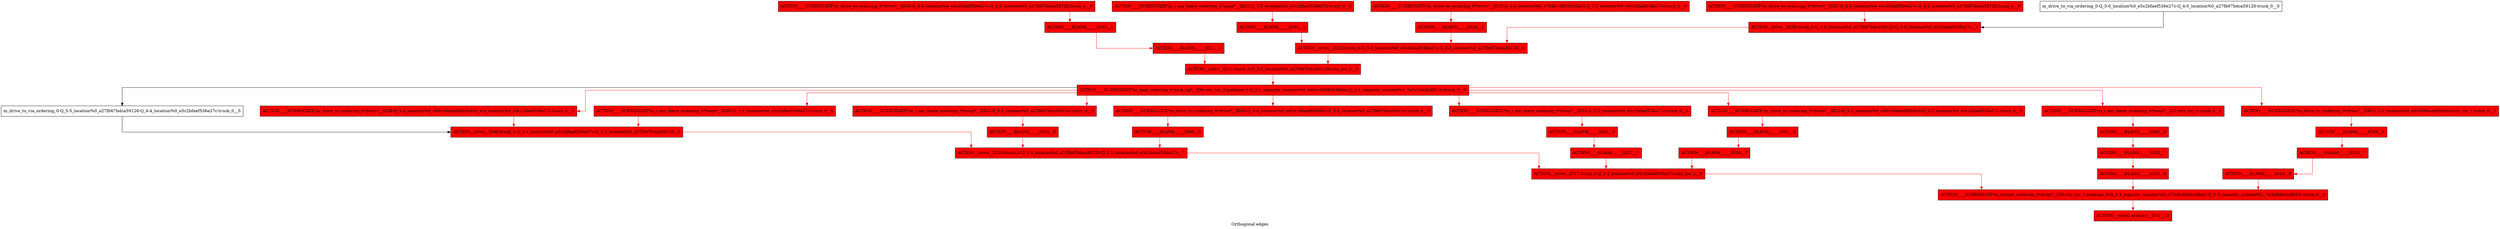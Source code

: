 digraph DAG {
	graph [label="Orthogonal edges" nodesep=0.8 splines=ortho]
	node [shape=box]
	"m_drive_to_via_ordering_0-Q_5-0_location%0_e5c2bfaef536e27c-Q_4-0_location%0_a27fb67bdca59126-truck_0__0" [label="m_drive_to_via_ordering_0-Q_5-0_location%0_e5c2bfaef536e27c-Q_4-0_location%0_a27fb67bdca59126-truck_0__0"]
	"ACTION____SURROGATE*m_drive_to_ordering_0*drive*__ID32-Q_5-0_location%0_e5c2bfaef536e27c-Q_4-0_location%0_a27fb67bdca59126-truck_0__0" [label="ACTION____SURROGATE*m_drive_to_ordering_0*drive*__ID32-Q_5-0_location%0_e5c2bfaef536e27c-Q_4-0_location%0_a27fb67bdca59126-truck_0__0" fillcolor=red style=filled]
	"ACTION____SURROGATE*m_drive_to_ordering_0*drive*__ID10-Q_3-0_location%0_e5c2bfaef536e27c-Q_2-0_location%0_a27fb67bdca59126-truck_0__0" [label="ACTION____SURROGATE*m_drive_to_ordering_0*drive*__ID10-Q_3-0_location%0_e5c2bfaef536e27c-Q_2-0_location%0_a27fb67bdca59126-truck_0__0" fillcolor=red style=filled]
	"ACTION____SURROGATE*m_drive_to_ordering_0*drive*__ID19-Q_4-0_location%0_170401d8306962a5-Q_3-0_location%0_e5c2bfaef536e27c-truck_0__0" [label="ACTION____SURROGATE*m_drive_to_ordering_0*drive*__ID19-Q_4-0_location%0_170401d8306962a5-Q_3-0_location%0_e5c2bfaef536e27c-truck_0__0" fillcolor=red style=filled]
	"ACTION____SURROGATE*m_i_am_there_ordering_0*noop*__ID20-Q_3-0_location%0_e5c2bfaef536e27c-truck_0__0" [label="ACTION____SURROGATE*m_i_am_there_ordering_0*noop*__ID20-Q_3-0_location%0_e5c2bfaef536e27c-truck_0__0" fillcolor=red style=filled]
	ACTION____BLANK_____ID35__1 [label=ACTION____BLANK_____ID35__1 fillcolor=red style=filled]
	ACTION____BLANK_____ID33__1 [label=ACTION____BLANK_____ID33__1 fillcolor=red style=filled]
	ACTION____BLANK_____ID34__1 [label=ACTION____BLANK_____ID34__1 fillcolor=red style=filled]
	"ACTION__drive__ID36-truck_0-Q_4-0_location%0_a27fb67bdca59126-Q_3-0_location%0_e5c2bfaef536e27c__1" [label="ACTION__drive__ID36-truck_0-Q_4-0_location%0_a27fb67bdca59126-Q_3-0_location%0_e5c2bfaef536e27c__1" fillcolor=red style=filled]
	"ACTION__drive__ID22-truck_0-Q_3-0_location%0_e5c2bfaef536e27c-Q_2-0_location%0_a27fb67bdca59126__2" [label="ACTION__drive__ID22-truck_0-Q_3-0_location%0_e5c2bfaef536e27c-Q_2-0_location%0_a27fb67bdca59126__2" fillcolor=red style=filled]
	ACTION____BLANK_____ID21__2 [label=ACTION____BLANK_____ID21__2 fillcolor=red style=filled]
	"ACTION__drive__ID11-truck_0-Q_2-0_location%0_a27fb67bdca59126-city_loc_3__3" [label="ACTION__drive__ID11-truck_0-Q_2-0_location%0_a27fb67bdca59126-city_loc_3__3" fillcolor=red style=filled]
	"ACTION____SURROGATE*m_load_ordering_0*pick_up*__ID4-city_loc_3-package_0-Q_2-1_capacity_number%0_446cc50d8c538dee-Q_2-1_capacity_number%1_7a3cf3fe4edf81fc-truck_0__4" [label="ACTION____SURROGATE*m_load_ordering_0*pick_up*__ID4-city_loc_3-package_0-Q_2-1_capacity_number%0_446cc50d8c538dee-Q_2-1_capacity_number%1_7a3cf3fe4edf81fc-truck_0__4" fillcolor=red style=filled]
	"m_drive_to_via_ordering_0-Q_5-5_location%0_a27fb67bdca59126-Q_4-4_location%0_e5c2bfaef536e27c-truck_0__5" [label="m_drive_to_via_ordering_0-Q_5-5_location%0_a27fb67bdca59126-Q_4-4_location%0_e5c2bfaef536e27c-truck_0__5"]
	"ACTION____SURROGATE*m_drive_to_ordering_0*drive*__ID24-Q_4-4_location%0_e85456baaf85b92d-Q_3-3_location%0_a27fb67bdca59126-truck_0__5" [label="ACTION____SURROGATE*m_drive_to_ordering_0*drive*__ID24-Q_4-4_location%0_e85456baaf85b92d-Q_3-3_location%0_a27fb67bdca59126-truck_0__5" fillcolor=red style=filled]
	"ACTION____SURROGATE*m_drive_to_ordering_0*drive*__ID38-Q_5-5_location%0_e85456baaf85b92d-Q_4-4_location%0_e5c2bfaef536e27c-truck_0__5" [label="ACTION____SURROGATE*m_drive_to_ordering_0*drive*__ID38-Q_5-5_location%0_e85456baaf85b92d-Q_4-4_location%0_e5c2bfaef536e27c-truck_0__5" fillcolor=red style=filled]
	"ACTION____SURROGATE*m_drive_to_ordering_0*drive*__ID13-Q_3-3_location%0_e85456baaf85b92d-Q_2-2_location%0_e5c2bfaef536e27c-truck_0__5" [label="ACTION____SURROGATE*m_drive_to_ordering_0*drive*__ID13-Q_3-3_location%0_e85456baaf85b92d-Q_2-2_location%0_e5c2bfaef536e27c-truck_0__5" fillcolor=red style=filled]
	"ACTION____SURROGATE*m_i_am_there_ordering_0*noop*__ID7-city_loc_1-truck_0__5" [label="ACTION____SURROGATE*m_i_am_there_ordering_0*noop*__ID7-city_loc_1-truck_0__5" fillcolor=red style=filled]
	"ACTION____SURROGATE*m_i_am_there_ordering_0*noop*__ID14-Q_2-2_location%0_e5c2bfaef536e27c-truck_0__5" [label="ACTION____SURROGATE*m_i_am_there_ordering_0*noop*__ID14-Q_2-2_location%0_e5c2bfaef536e27c-truck_0__5" fillcolor=red style=filled]
	"ACTION____SURROGATE*m_i_am_there_ordering_0*noop*__ID25-Q_3-3_location%0_a27fb67bdca59126-truck_0__5" [label="ACTION____SURROGATE*m_i_am_there_ordering_0*noop*__ID25-Q_3-3_location%0_a27fb67bdca59126-truck_0__5" fillcolor=red style=filled]
	"ACTION____SURROGATE*m_i_am_there_ordering_0*noop*__ID39-Q_4-4_location%0_e5c2bfaef536e27c-truck_0__5" [label="ACTION____SURROGATE*m_i_am_there_ordering_0*noop*__ID39-Q_4-4_location%0_e5c2bfaef536e27c-truck_0__5" fillcolor=red style=filled]
	"ACTION____SURROGATE*m_drive_to_ordering_0*drive*__ID6-Q_2-2_location%0_e85456baaf85b92d-city_loc_1-truck_0__5" [label="ACTION____SURROGATE*m_drive_to_ordering_0*drive*__ID6-Q_2-2_location%0_e85456baaf85b92d-city_loc_1-truck_0__5" fillcolor=red style=filled]
	ACTION____BLANK_____ID41__6 [label=ACTION____BLANK_____ID41__6 fillcolor=red style=filled]
	ACTION____BLANK_____ID43__6 [label=ACTION____BLANK_____ID43__6 fillcolor=red style=filled]
	ACTION____BLANK_____ID40__6 [label=ACTION____BLANK_____ID40__6 fillcolor=red style=filled]
	ACTION____BLANK_____ID44__6 [label=ACTION____BLANK_____ID44__6 fillcolor=red style=filled]
	"ACTION__drive__ID46-truck_0-Q_4-4_location%0_e5c2bfaef536e27c-Q_3-3_location%0_a27fb67bdca59126__6" [label="ACTION__drive__ID46-truck_0-Q_4-4_location%0_e5c2bfaef536e27c-Q_3-3_location%0_a27fb67bdca59126__6" fillcolor=red style=filled]
	ACTION____BLANK_____ID42__6 [label=ACTION____BLANK_____ID42__6 fillcolor=red style=filled]
	ACTION____BLANK_____ID45__6 [label=ACTION____BLANK_____ID45__6 fillcolor=red style=filled]
	ACTION____BLANK_____ID28__7 [label=ACTION____BLANK_____ID28__7 fillcolor=red style=filled]
	"ACTION__drive__ID30-truck_0-Q_3-3_location%0_a27fb67bdca59126-Q_2-2_location%0_e5c2bfaef536e27c__7" [label="ACTION__drive__ID30-truck_0-Q_3-3_location%0_a27fb67bdca59126-Q_2-2_location%0_e5c2bfaef536e27c__7" fillcolor=red style=filled]
	ACTION____BLANK_____ID26__7 [label=ACTION____BLANK_____ID26__7 fillcolor=red style=filled]
	ACTION____BLANK_____ID27__7 [label=ACTION____BLANK_____ID27__7 fillcolor=red style=filled]
	ACTION____BLANK_____ID29__7 [label=ACTION____BLANK_____ID29__7 fillcolor=red style=filled]
	ACTION____BLANK_____ID15__8 [label=ACTION____BLANK_____ID15__8 fillcolor=red style=filled]
	"ACTION__drive__ID17-truck_0-Q_2-2_location%0_e5c2bfaef536e27c-city_loc_1__8" [label="ACTION__drive__ID17-truck_0-Q_2-2_location%0_e5c2bfaef536e27c-city_loc_1__8" fillcolor=red style=filled]
	ACTION____BLANK_____ID16__8 [label=ACTION____BLANK_____ID16__8 fillcolor=red style=filled]
	"ACTION____SURROGATE*m_unload_ordering_0*drop*__ID8-city_loc_1-package_0-Q_2-3_capacity_number%0_415c8cf945cc9bb2-Q_2-3_capacity_number%1_7a3cf3fe4edf81fc-truck_0__9" [label="ACTION____SURROGATE*m_unload_ordering_0*drop*__ID8-city_loc_1-package_0-Q_2-3_capacity_number%0_415c8cf945cc9bb2-Q_2-3_capacity_number%1_7a3cf3fe4edf81fc-truck_0__9" fillcolor=red style=filled]
	"ACTION__<goal_action>__ID-1__10" [label="ACTION__<goal_action>__ID-1__10" fillcolor=red style=filled]
	"ACTION____SURROGATE*m_drive_to_ordering_0*drive*__ID32-Q_5-0_location%0_e5c2bfaef536e27c-Q_4-0_location%0_a27fb67bdca59126-truck_0__0" -> "ACTION__drive__ID36-truck_0-Q_4-0_location%0_a27fb67bdca59126-Q_3-0_location%0_e5c2bfaef536e27c__1" [color=red]
	"ACTION____SURROGATE*m_drive_to_ordering_0*drive*__ID10-Q_3-0_location%0_e5c2bfaef536e27c-Q_2-0_location%0_a27fb67bdca59126-truck_0__0" -> ACTION____BLANK_____ID33__1 [color=red]
	"ACTION____SURROGATE*m_drive_to_ordering_0*drive*__ID19-Q_4-0_location%0_170401d8306962a5-Q_3-0_location%0_e5c2bfaef536e27c-truck_0__0" -> ACTION____BLANK_____ID34__1 [color=red]
	"ACTION____SURROGATE*m_i_am_there_ordering_0*noop*__ID20-Q_3-0_location%0_e5c2bfaef536e27c-truck_0__0" -> ACTION____BLANK_____ID35__1 [color=red]
	"m_drive_to_via_ordering_0-Q_5-0_location%0_e5c2bfaef536e27c-Q_4-0_location%0_a27fb67bdca59126-truck_0__0" -> "ACTION__drive__ID36-truck_0-Q_4-0_location%0_a27fb67bdca59126-Q_3-0_location%0_e5c2bfaef536e27c__1"
	ACTION____BLANK_____ID35__1 -> "ACTION__drive__ID22-truck_0-Q_3-0_location%0_e5c2bfaef536e27c-Q_2-0_location%0_a27fb67bdca59126__2" [color=red]
	ACTION____BLANK_____ID33__1 -> ACTION____BLANK_____ID21__2 [color=red]
	ACTION____BLANK_____ID34__1 -> "ACTION__drive__ID22-truck_0-Q_3-0_location%0_e5c2bfaef536e27c-Q_2-0_location%0_a27fb67bdca59126__2" [color=red]
	"ACTION__drive__ID36-truck_0-Q_4-0_location%0_a27fb67bdca59126-Q_3-0_location%0_e5c2bfaef536e27c__1" -> "ACTION__drive__ID22-truck_0-Q_3-0_location%0_e5c2bfaef536e27c-Q_2-0_location%0_a27fb67bdca59126__2" [color=red]
	"ACTION__drive__ID22-truck_0-Q_3-0_location%0_e5c2bfaef536e27c-Q_2-0_location%0_a27fb67bdca59126__2" -> "ACTION__drive__ID11-truck_0-Q_2-0_location%0_a27fb67bdca59126-city_loc_3__3" [color=red]
	ACTION____BLANK_____ID21__2 -> "ACTION__drive__ID11-truck_0-Q_2-0_location%0_a27fb67bdca59126-city_loc_3__3" [color=red]
	"ACTION__drive__ID11-truck_0-Q_2-0_location%0_a27fb67bdca59126-city_loc_3__3" -> "ACTION____SURROGATE*m_load_ordering_0*pick_up*__ID4-city_loc_3-package_0-Q_2-1_capacity_number%0_446cc50d8c538dee-Q_2-1_capacity_number%1_7a3cf3fe4edf81fc-truck_0__4" [color=red]
	"ACTION____SURROGATE*m_load_ordering_0*pick_up*__ID4-city_loc_3-package_0-Q_2-1_capacity_number%0_446cc50d8c538dee-Q_2-1_capacity_number%1_7a3cf3fe4edf81fc-truck_0__4" -> "ACTION____SURROGATE*m_drive_to_ordering_0*drive*__ID24-Q_4-4_location%0_e85456baaf85b92d-Q_3-3_location%0_a27fb67bdca59126-truck_0__5" [color=red]
	"ACTION____SURROGATE*m_load_ordering_0*pick_up*__ID4-city_loc_3-package_0-Q_2-1_capacity_number%0_446cc50d8c538dee-Q_2-1_capacity_number%1_7a3cf3fe4edf81fc-truck_0__4" -> "ACTION____SURROGATE*m_drive_to_ordering_0*drive*__ID38-Q_5-5_location%0_e85456baaf85b92d-Q_4-4_location%0_e5c2bfaef536e27c-truck_0__5" [color=red]
	"ACTION____SURROGATE*m_load_ordering_0*pick_up*__ID4-city_loc_3-package_0-Q_2-1_capacity_number%0_446cc50d8c538dee-Q_2-1_capacity_number%1_7a3cf3fe4edf81fc-truck_0__4" -> "ACTION____SURROGATE*m_drive_to_ordering_0*drive*__ID13-Q_3-3_location%0_e85456baaf85b92d-Q_2-2_location%0_e5c2bfaef536e27c-truck_0__5" [color=red]
	"ACTION____SURROGATE*m_load_ordering_0*pick_up*__ID4-city_loc_3-package_0-Q_2-1_capacity_number%0_446cc50d8c538dee-Q_2-1_capacity_number%1_7a3cf3fe4edf81fc-truck_0__4" -> "ACTION____SURROGATE*m_i_am_there_ordering_0*noop*__ID7-city_loc_1-truck_0__5" [color=red]
	"ACTION____SURROGATE*m_load_ordering_0*pick_up*__ID4-city_loc_3-package_0-Q_2-1_capacity_number%0_446cc50d8c538dee-Q_2-1_capacity_number%1_7a3cf3fe4edf81fc-truck_0__4" -> "m_drive_to_via_ordering_0-Q_5-5_location%0_a27fb67bdca59126-Q_4-4_location%0_e5c2bfaef536e27c-truck_0__5"
	"ACTION____SURROGATE*m_load_ordering_0*pick_up*__ID4-city_loc_3-package_0-Q_2-1_capacity_number%0_446cc50d8c538dee-Q_2-1_capacity_number%1_7a3cf3fe4edf81fc-truck_0__4" -> "ACTION____SURROGATE*m_i_am_there_ordering_0*noop*__ID14-Q_2-2_location%0_e5c2bfaef536e27c-truck_0__5" [color=red]
	"ACTION____SURROGATE*m_load_ordering_0*pick_up*__ID4-city_loc_3-package_0-Q_2-1_capacity_number%0_446cc50d8c538dee-Q_2-1_capacity_number%1_7a3cf3fe4edf81fc-truck_0__4" -> "ACTION____SURROGATE*m_i_am_there_ordering_0*noop*__ID25-Q_3-3_location%0_a27fb67bdca59126-truck_0__5" [color=red]
	"ACTION____SURROGATE*m_load_ordering_0*pick_up*__ID4-city_loc_3-package_0-Q_2-1_capacity_number%0_446cc50d8c538dee-Q_2-1_capacity_number%1_7a3cf3fe4edf81fc-truck_0__4" -> "ACTION____SURROGATE*m_i_am_there_ordering_0*noop*__ID39-Q_4-4_location%0_e5c2bfaef536e27c-truck_0__5" [color=red]
	"ACTION____SURROGATE*m_load_ordering_0*pick_up*__ID4-city_loc_3-package_0-Q_2-1_capacity_number%0_446cc50d8c538dee-Q_2-1_capacity_number%1_7a3cf3fe4edf81fc-truck_0__4" -> "ACTION____SURROGATE*m_drive_to_ordering_0*drive*__ID6-Q_2-2_location%0_e85456baaf85b92d-city_loc_1-truck_0__5" [color=red]
	"ACTION____SURROGATE*m_drive_to_ordering_0*drive*__ID24-Q_4-4_location%0_e85456baaf85b92d-Q_3-3_location%0_a27fb67bdca59126-truck_0__5" -> ACTION____BLANK_____ID40__6 [color=red]
	"ACTION____SURROGATE*m_drive_to_ordering_0*drive*__ID38-Q_5-5_location%0_e85456baaf85b92d-Q_4-4_location%0_e5c2bfaef536e27c-truck_0__5" -> "ACTION__drive__ID46-truck_0-Q_4-4_location%0_e5c2bfaef536e27c-Q_3-3_location%0_a27fb67bdca59126__6" [color=red]
	"ACTION____SURROGATE*m_drive_to_ordering_0*drive*__ID13-Q_3-3_location%0_e85456baaf85b92d-Q_2-2_location%0_e5c2bfaef536e27c-truck_0__5" -> ACTION____BLANK_____ID41__6 [color=red]
	"ACTION____SURROGATE*m_i_am_there_ordering_0*noop*__ID7-city_loc_1-truck_0__5" -> ACTION____BLANK_____ID43__6 [color=red]
	"m_drive_to_via_ordering_0-Q_5-5_location%0_a27fb67bdca59126-Q_4-4_location%0_e5c2bfaef536e27c-truck_0__5" -> "ACTION__drive__ID46-truck_0-Q_4-4_location%0_e5c2bfaef536e27c-Q_3-3_location%0_a27fb67bdca59126__6"
	"ACTION____SURROGATE*m_i_am_there_ordering_0*noop*__ID14-Q_2-2_location%0_e5c2bfaef536e27c-truck_0__5" -> ACTION____BLANK_____ID42__6 [color=red]
	"ACTION____SURROGATE*m_i_am_there_ordering_0*noop*__ID25-Q_3-3_location%0_a27fb67bdca59126-truck_0__5" -> ACTION____BLANK_____ID44__6 [color=red]
	"ACTION____SURROGATE*m_i_am_there_ordering_0*noop*__ID39-Q_4-4_location%0_e5c2bfaef536e27c-truck_0__5" -> "ACTION__drive__ID46-truck_0-Q_4-4_location%0_e5c2bfaef536e27c-Q_3-3_location%0_a27fb67bdca59126__6" [color=red]
	"ACTION____SURROGATE*m_drive_to_ordering_0*drive*__ID6-Q_2-2_location%0_e85456baaf85b92d-city_loc_1-truck_0__5" -> ACTION____BLANK_____ID45__6 [color=red]
	ACTION____BLANK_____ID41__6 -> ACTION____BLANK_____ID26__7 [color=red]
	ACTION____BLANK_____ID43__6 -> ACTION____BLANK_____ID28__7 [color=red]
	ACTION____BLANK_____ID40__6 -> "ACTION__drive__ID30-truck_0-Q_3-3_location%0_a27fb67bdca59126-Q_2-2_location%0_e5c2bfaef536e27c__7" [color=red]
	ACTION____BLANK_____ID44__6 -> "ACTION__drive__ID30-truck_0-Q_3-3_location%0_a27fb67bdca59126-Q_2-2_location%0_e5c2bfaef536e27c__7" [color=red]
	"ACTION__drive__ID46-truck_0-Q_4-4_location%0_e5c2bfaef536e27c-Q_3-3_location%0_a27fb67bdca59126__6" -> "ACTION__drive__ID30-truck_0-Q_3-3_location%0_a27fb67bdca59126-Q_2-2_location%0_e5c2bfaef536e27c__7" [color=red]
	ACTION____BLANK_____ID42__6 -> ACTION____BLANK_____ID27__7 [color=red]
	ACTION____BLANK_____ID45__6 -> ACTION____BLANK_____ID29__7 [color=red]
	ACTION____BLANK_____ID28__7 -> ACTION____BLANK_____ID15__8 [color=red]
	"ACTION__drive__ID30-truck_0-Q_3-3_location%0_a27fb67bdca59126-Q_2-2_location%0_e5c2bfaef536e27c__7" -> "ACTION__drive__ID17-truck_0-Q_2-2_location%0_e5c2bfaef536e27c-city_loc_1__8" [color=red]
	ACTION____BLANK_____ID26__7 -> "ACTION__drive__ID17-truck_0-Q_2-2_location%0_e5c2bfaef536e27c-city_loc_1__8" [color=red]
	ACTION____BLANK_____ID27__7 -> "ACTION__drive__ID17-truck_0-Q_2-2_location%0_e5c2bfaef536e27c-city_loc_1__8" [color=red]
	ACTION____BLANK_____ID29__7 -> ACTION____BLANK_____ID16__8 [color=red]
	ACTION____BLANK_____ID15__8 -> "ACTION____SURROGATE*m_unload_ordering_0*drop*__ID8-city_loc_1-package_0-Q_2-3_capacity_number%0_415c8cf945cc9bb2-Q_2-3_capacity_number%1_7a3cf3fe4edf81fc-truck_0__9" [color=red]
	"ACTION__drive__ID17-truck_0-Q_2-2_location%0_e5c2bfaef536e27c-city_loc_1__8" -> "ACTION____SURROGATE*m_unload_ordering_0*drop*__ID8-city_loc_1-package_0-Q_2-3_capacity_number%0_415c8cf945cc9bb2-Q_2-3_capacity_number%1_7a3cf3fe4edf81fc-truck_0__9" [color=red]
	ACTION____BLANK_____ID16__8 -> "ACTION____SURROGATE*m_unload_ordering_0*drop*__ID8-city_loc_1-package_0-Q_2-3_capacity_number%0_415c8cf945cc9bb2-Q_2-3_capacity_number%1_7a3cf3fe4edf81fc-truck_0__9" [color=red]
	"ACTION____SURROGATE*m_unload_ordering_0*drop*__ID8-city_loc_1-package_0-Q_2-3_capacity_number%0_415c8cf945cc9bb2-Q_2-3_capacity_number%1_7a3cf3fe4edf81fc-truck_0__9" -> "ACTION__<goal_action>__ID-1__10" [color=red]
}
